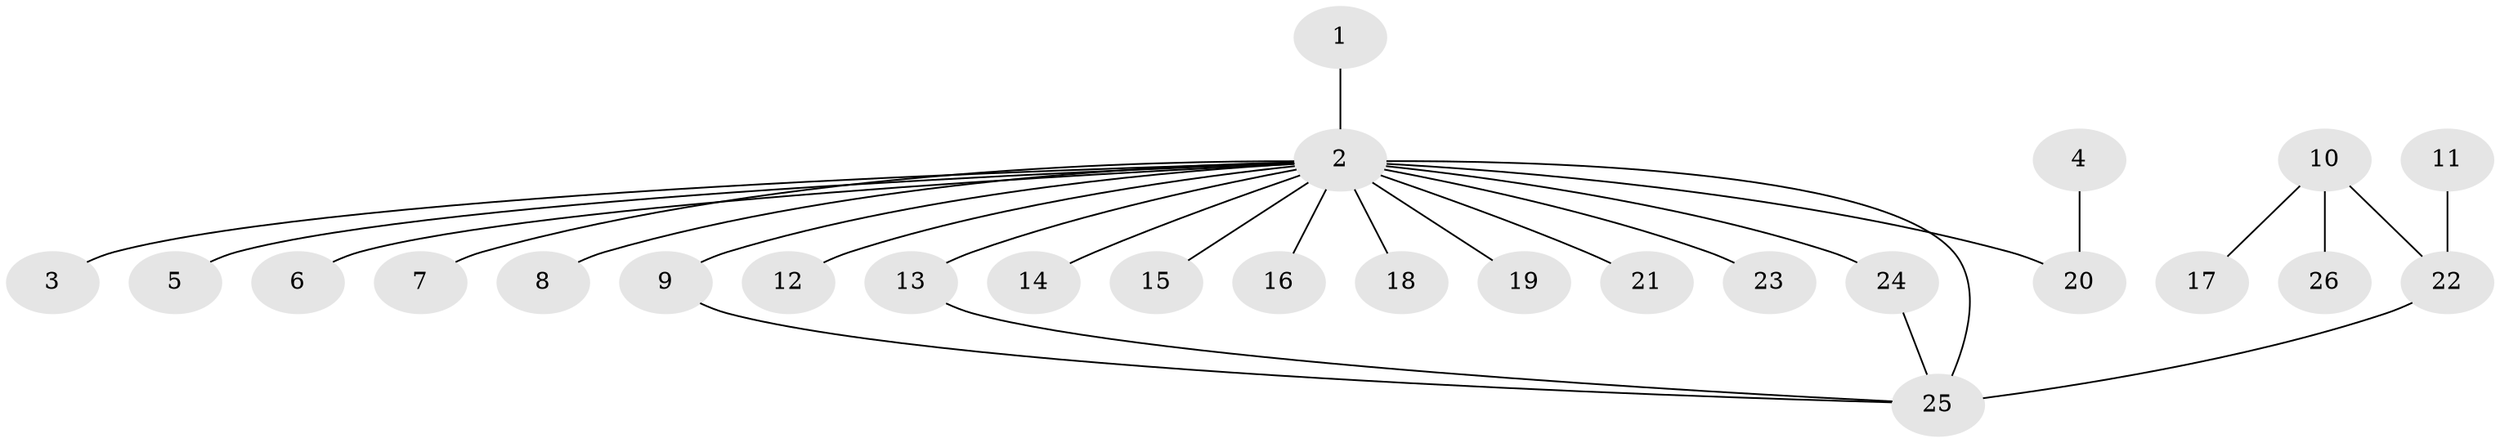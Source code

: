 // original degree distribution, {4: 0.058823529411764705, 26: 0.0196078431372549, 5: 0.0196078431372549, 1: 0.5686274509803921, 7: 0.0196078431372549, 2: 0.19607843137254902, 6: 0.0196078431372549, 3: 0.09803921568627451}
// Generated by graph-tools (version 1.1) at 2025/36/03/04/25 23:36:58]
// undirected, 26 vertices, 28 edges
graph export_dot {
  node [color=gray90,style=filled];
  1;
  2;
  3;
  4;
  5;
  6;
  7;
  8;
  9;
  10;
  11;
  12;
  13;
  14;
  15;
  16;
  17;
  18;
  19;
  20;
  21;
  22;
  23;
  24;
  25;
  26;
  1 -- 2 [weight=1.0];
  2 -- 3 [weight=1.0];
  2 -- 5 [weight=1.0];
  2 -- 6 [weight=1.0];
  2 -- 7 [weight=1.0];
  2 -- 8 [weight=1.0];
  2 -- 9 [weight=1.0];
  2 -- 12 [weight=1.0];
  2 -- 13 [weight=1.0];
  2 -- 14 [weight=1.0];
  2 -- 15 [weight=1.0];
  2 -- 16 [weight=1.0];
  2 -- 18 [weight=1.0];
  2 -- 19 [weight=1.0];
  2 -- 20 [weight=1.0];
  2 -- 21 [weight=1.0];
  2 -- 23 [weight=1.0];
  2 -- 24 [weight=4.0];
  2 -- 25 [weight=2.0];
  4 -- 20 [weight=1.0];
  9 -- 25 [weight=1.0];
  10 -- 17 [weight=1.0];
  10 -- 22 [weight=1.0];
  10 -- 26 [weight=1.0];
  11 -- 22 [weight=1.0];
  13 -- 25 [weight=1.0];
  22 -- 25 [weight=1.0];
  24 -- 25 [weight=1.0];
}
